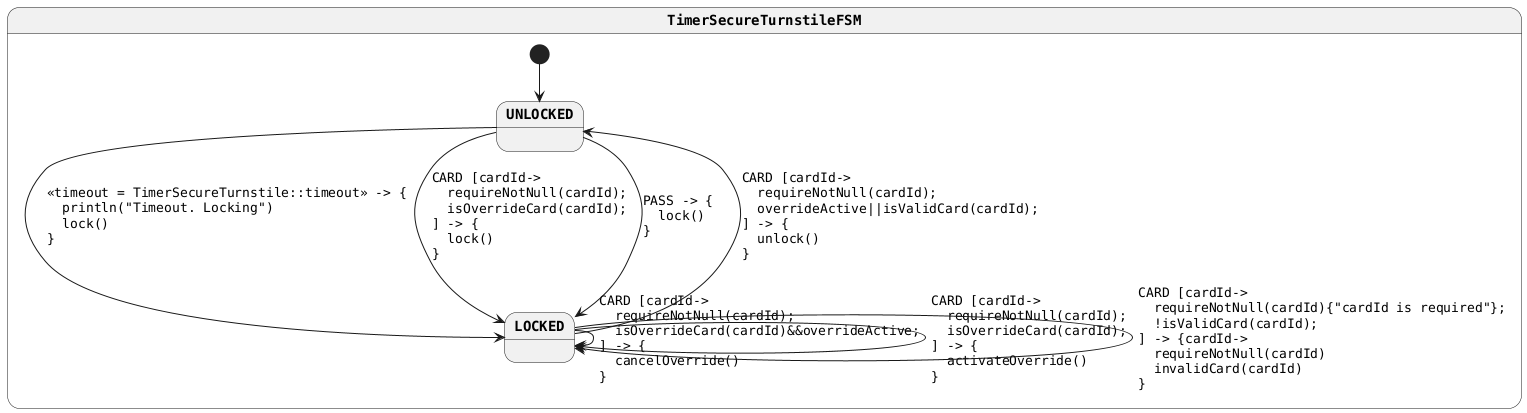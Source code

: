 @startuml
skinparam monochrome true
skinparam StateFontName Helvetica
skinparam defaultFontName Monospaced
skinparam defaultFontStyle Bold
skinparam state {
    FontStyle Bold
}
state TimerSecureTurnstileFSM {
[*] --> UNLOCKED
LOCKED --> LOCKED : CARD [cardId->\l  requireNotNull(cardId);\l  isOverrideCard(cardId)&&overrideActive;\l] -> {\l  cancelOverride()\l}
LOCKED --> LOCKED : CARD [cardId->\l  requireNotNull(cardId);\l  isOverrideCard(cardId);\l] -> {\l  activateOverride()\l}
LOCKED --> UNLOCKED : CARD [cardId->\l  requireNotNull(cardId);\l  overrideActive||isValidCard(cardId);\l] -> {\l  unlock()\l}
LOCKED --> LOCKED : CARD [cardId->\l  requireNotNull(cardId){"cardId is required"};\l  !isValidCard(cardId);\l] -> {cardId->\l  requireNotNull(cardId)\l  invalidCard(cardId)\l}
UNLOCKED --> LOCKED : <<timeout = TimerSecureTurnstile::timeout>> -> {\l  println("Timeout. Locking")\l  lock()\l}
UNLOCKED --> LOCKED : CARD [cardId->\l  requireNotNull(cardId);\l  isOverrideCard(cardId);\l] -> {\l  lock()\l}
UNLOCKED --> LOCKED : PASS -> {\l  lock()\l}
}
@enduml

